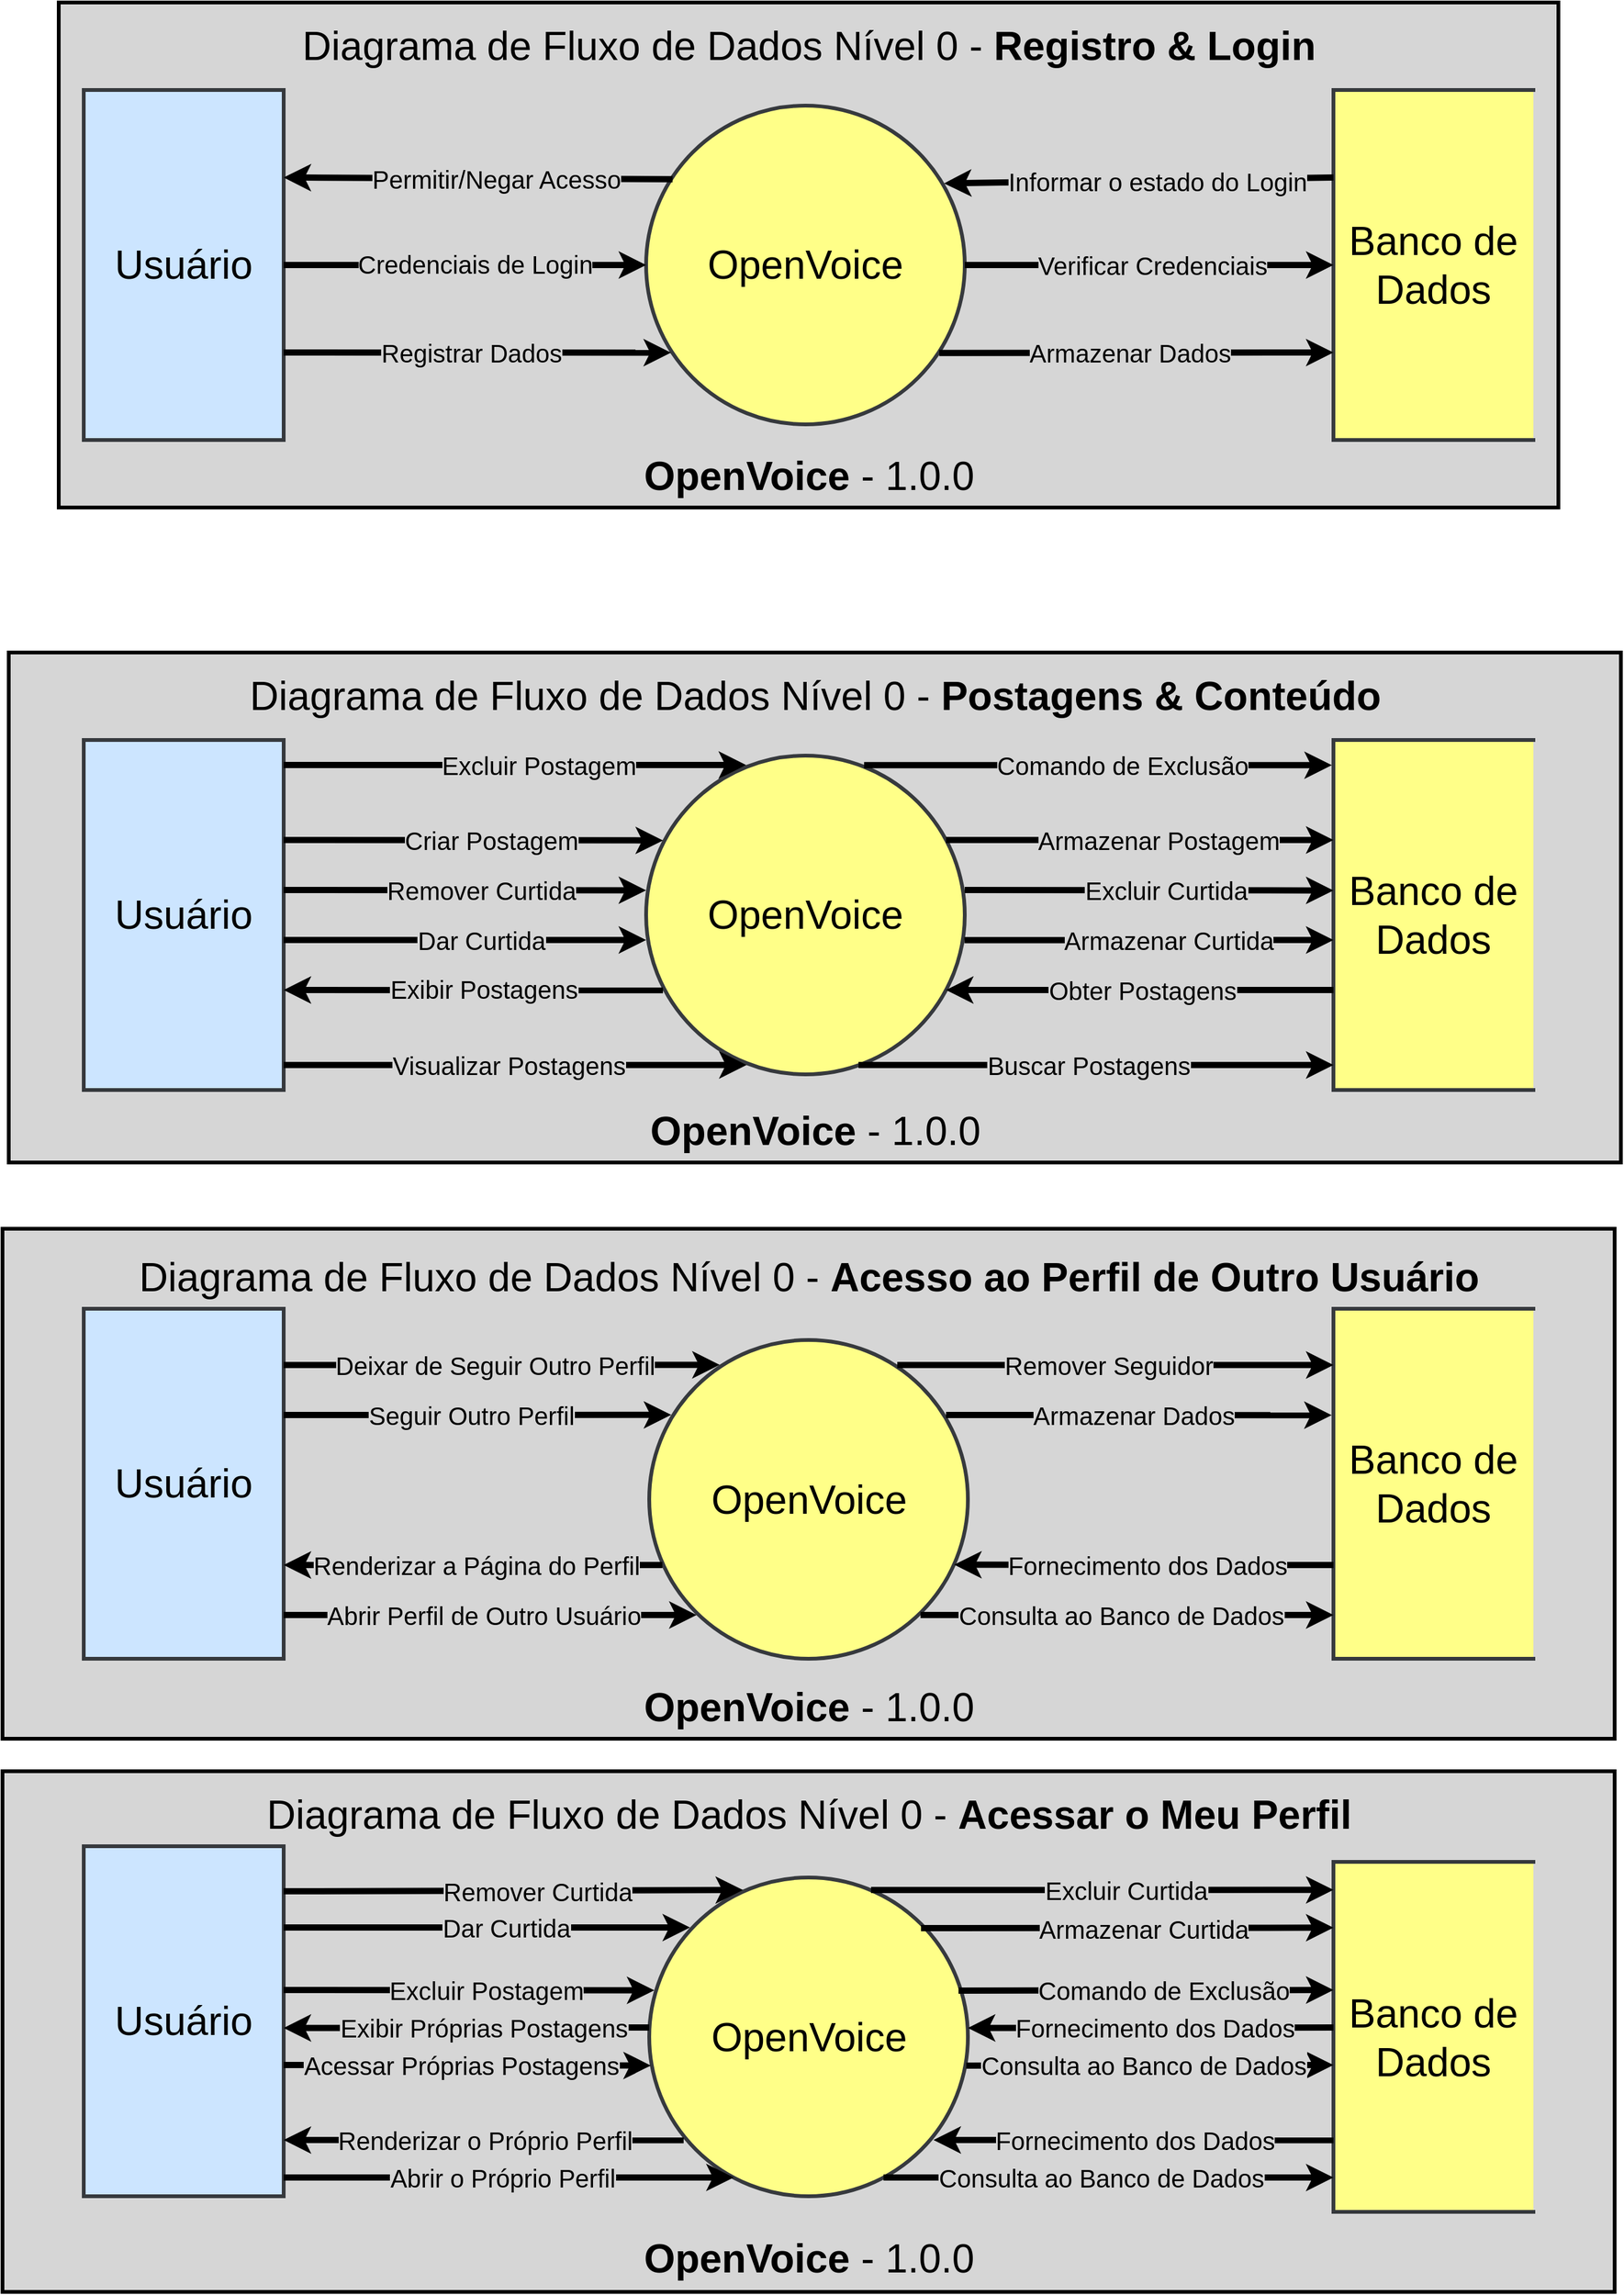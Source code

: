 <mxfile version="24.8.6">
  <diagram name="Page-1" id="RUOL-5rVlNPiTvtHbr-Q">
    <mxGraphModel dx="2633" dy="1217" grid="1" gridSize="10" guides="1" tooltips="1" connect="1" arrows="1" fold="1" page="1" pageScale="1" pageWidth="850" pageHeight="1100" math="0" shadow="0">
      <root>
        <mxCell id="0" />
        <mxCell id="1" parent="0" />
        <mxCell id="506OfyDcRm0gbcX-E0wF-4" value="" style="group" parent="1" vertex="1" connectable="0">
          <mxGeometry x="-560" y="150" width="1200" height="404" as="geometry" />
        </mxCell>
        <mxCell id="dgugD9RGf2uUf7r9yJ4--31" value="" style="rounded=0;whiteSpace=wrap;html=1;font-weight:bold;strokeWidth=3;perimeterSpacing=0;fillColor=#D6D6D6;fillStyle=solid;" parent="506OfyDcRm0gbcX-E0wF-4" vertex="1">
          <mxGeometry width="1200" height="404" as="geometry" />
        </mxCell>
        <mxCell id="dgugD9RGf2uUf7r9yJ4--1" value="&lt;font style=&quot;font-size: 32px;&quot;&gt;OpenVoice&lt;br&gt;&lt;/font&gt;" style="ellipse;whiteSpace=wrap;html=1;aspect=fixed;strokeWidth=3;fillColor=#ffff88;strokeColor=#36393d;" parent="506OfyDcRm0gbcX-E0wF-4" vertex="1">
          <mxGeometry x="470" y="82.5" width="255" height="255" as="geometry" />
        </mxCell>
        <mxCell id="dgugD9RGf2uUf7r9yJ4--2" value="&lt;font style=&quot;font-size: 32px;&quot;&gt;Usuário&lt;/font&gt;" style="html=1;dashed=0;whiteSpace=wrap;strokeWidth=3;fillColor=#cce5ff;strokeColor=#36393d;" parent="506OfyDcRm0gbcX-E0wF-4" vertex="1">
          <mxGeometry x="20" y="70" width="160" height="280" as="geometry" />
        </mxCell>
        <mxCell id="dgugD9RGf2uUf7r9yJ4--3" value="&lt;font style=&quot;font-size: 32px;&quot;&gt;Banco de Dados&lt;br&gt;&lt;/font&gt;" style="html=1;dashed=0;whiteSpace=wrap;shape=partialRectangle;right=0;strokeWidth=3;fillColor=#ffff88;strokeColor=#36393d;" parent="506OfyDcRm0gbcX-E0wF-4" vertex="1">
          <mxGeometry x="1020" y="70" width="160" height="280" as="geometry" />
        </mxCell>
        <mxCell id="dgugD9RGf2uUf7r9yJ4--4" value="&amp;nbsp;" style="endArrow=classic;html=1;rounded=0;strokeWidth=5;exitX=1;exitY=0.75;exitDx=0;exitDy=0;entryX=0.078;entryY=0.775;entryDx=0;entryDy=0;startArrow=none;startFill=0;endFill=1;entryPerimeter=0;" parent="506OfyDcRm0gbcX-E0wF-4" source="dgugD9RGf2uUf7r9yJ4--2" target="dgugD9RGf2uUf7r9yJ4--1" edge="1">
          <mxGeometry width="50" height="50" relative="1" as="geometry">
            <mxPoint x="470" y="340" as="sourcePoint" />
            <mxPoint x="520" y="290" as="targetPoint" />
          </mxGeometry>
        </mxCell>
        <mxCell id="dgugD9RGf2uUf7r9yJ4--5" value="&lt;font style=&quot;font-size: 20px;&quot;&gt;Registrar Dados&lt;/font&gt;" style="edgeLabel;html=1;align=center;verticalAlign=middle;resizable=0;points=[];labelBackgroundColor=#d6d6d6;" parent="dgugD9RGf2uUf7r9yJ4--4" vertex="1" connectable="0">
          <mxGeometry x="-0.032" relative="1" as="geometry">
            <mxPoint as="offset" />
          </mxGeometry>
        </mxCell>
        <mxCell id="dgugD9RGf2uUf7r9yJ4--10" value="" style="endArrow=classic;html=1;rounded=0;strokeWidth=5;endFill=1;exitX=1;exitY=0.5;exitDx=0;exitDy=0;entryX=0;entryY=0.5;entryDx=0;entryDy=0;" parent="506OfyDcRm0gbcX-E0wF-4" source="dgugD9RGf2uUf7r9yJ4--2" target="dgugD9RGf2uUf7r9yJ4--1" edge="1">
          <mxGeometry width="50" height="50" relative="1" as="geometry">
            <mxPoint x="268.0" y="207.71" as="sourcePoint" />
            <mxPoint x="360" y="230" as="targetPoint" />
          </mxGeometry>
        </mxCell>
        <mxCell id="dgugD9RGf2uUf7r9yJ4--15" value="&lt;font style=&quot;font-size: 20px;&quot;&gt;Credenciais de Login&lt;br&gt;&lt;/font&gt;" style="edgeLabel;html=1;align=center;verticalAlign=middle;resizable=0;points=[];labelBackgroundColor=#d6d6d6;" parent="dgugD9RGf2uUf7r9yJ4--10" vertex="1" connectable="0">
          <mxGeometry x="0.052" y="1" relative="1" as="geometry">
            <mxPoint as="offset" />
          </mxGeometry>
        </mxCell>
        <mxCell id="dgugD9RGf2uUf7r9yJ4--14" value="" style="endArrow=classic;html=1;rounded=0;strokeWidth=5;endFill=1;exitX=1;exitY=0.5;exitDx=0;exitDy=0;entryX=0;entryY=0.5;entryDx=0;entryDy=0;startArrow=none;startFill=0;" parent="506OfyDcRm0gbcX-E0wF-4" source="dgugD9RGf2uUf7r9yJ4--1" target="dgugD9RGf2uUf7r9yJ4--3" edge="1">
          <mxGeometry width="50" height="50" relative="1" as="geometry">
            <mxPoint x="740.0" y="216.32" as="sourcePoint" />
            <mxPoint x="1313.96" y="203.68" as="targetPoint" />
          </mxGeometry>
        </mxCell>
        <mxCell id="dgugD9RGf2uUf7r9yJ4--17" value="&lt;font style=&quot;font-size: 20px;&quot;&gt;Verificar Credenciais&lt;br&gt;&lt;/font&gt;" style="edgeLabel;html=1;align=center;verticalAlign=middle;resizable=0;points=[];labelBackgroundColor=#d6d6d6;" parent="dgugD9RGf2uUf7r9yJ4--14" vertex="1" connectable="0">
          <mxGeometry x="-0.158" relative="1" as="geometry">
            <mxPoint x="26" as="offset" />
          </mxGeometry>
        </mxCell>
        <mxCell id="dgugD9RGf2uUf7r9yJ4--18" value="" style="endArrow=none;html=1;rounded=0;strokeWidth=5;endFill=0;entryX=0;entryY=0.25;entryDx=0;entryDy=0;startArrow=classic;startFill=1;exitX=0.935;exitY=0.244;exitDx=0;exitDy=0;exitPerimeter=0;" parent="506OfyDcRm0gbcX-E0wF-4" source="dgugD9RGf2uUf7r9yJ4--1" target="dgugD9RGf2uUf7r9yJ4--3" edge="1">
          <mxGeometry width="50" height="50" relative="1" as="geometry">
            <mxPoint x="700" y="-17.66" as="sourcePoint" />
            <mxPoint x="1257.5" y="-40.0" as="targetPoint" />
          </mxGeometry>
        </mxCell>
        <mxCell id="dgugD9RGf2uUf7r9yJ4--19" value="&lt;font style=&quot;font-size: 20px;&quot;&gt;Informar o estado do Login&lt;br&gt;&lt;/font&gt;" style="edgeLabel;html=1;align=center;verticalAlign=middle;resizable=0;points=[];labelBackgroundColor=#d6d6d6;" parent="dgugD9RGf2uUf7r9yJ4--18" vertex="1" connectable="0">
          <mxGeometry x="-0.158" relative="1" as="geometry">
            <mxPoint x="39" as="offset" />
          </mxGeometry>
        </mxCell>
        <mxCell id="dgugD9RGf2uUf7r9yJ4--22" value="" style="endArrow=classic;html=1;rounded=0;strokeWidth=5;endFill=1;entryX=1;entryY=0.25;entryDx=0;entryDy=0;startArrow=none;startFill=0;exitX=0.083;exitY=0.231;exitDx=0;exitDy=0;exitPerimeter=0;" parent="506OfyDcRm0gbcX-E0wF-4" source="dgugD9RGf2uUf7r9yJ4--1" target="dgugD9RGf2uUf7r9yJ4--2" edge="1">
          <mxGeometry width="50" height="50" relative="1" as="geometry">
            <mxPoint x="360.0" y="33.1" as="sourcePoint" />
            <mxPoint x="911.2" as="targetPoint" />
          </mxGeometry>
        </mxCell>
        <mxCell id="dgugD9RGf2uUf7r9yJ4--23" value="&lt;font style=&quot;font-size: 20px;&quot;&gt;Permitir/Negar Acesso&lt;br&gt;&lt;/font&gt;" style="edgeLabel;html=1;align=center;verticalAlign=middle;resizable=0;points=[];labelBackgroundColor=#d6d6d6;" parent="dgugD9RGf2uUf7r9yJ4--22" vertex="1" connectable="0">
          <mxGeometry x="-0.158" relative="1" as="geometry">
            <mxPoint x="-10" as="offset" />
          </mxGeometry>
        </mxCell>
        <mxCell id="dgugD9RGf2uUf7r9yJ4--28" value="&amp;nbsp;" style="endArrow=classic;html=1;rounded=0;strokeWidth=5;exitX=0.92;exitY=0.776;exitDx=0;exitDy=0;entryX=0.078;entryY=0.775;entryDx=0;entryDy=0;startArrow=none;startFill=0;endFill=1;entryPerimeter=0;exitPerimeter=0;" parent="506OfyDcRm0gbcX-E0wF-4" source="dgugD9RGf2uUf7r9yJ4--1" edge="1">
          <mxGeometry width="50" height="50" relative="1" as="geometry">
            <mxPoint x="710" y="280" as="sourcePoint" />
            <mxPoint x="1020" y="280" as="targetPoint" />
          </mxGeometry>
        </mxCell>
        <mxCell id="dgugD9RGf2uUf7r9yJ4--29" value="&lt;font style=&quot;font-size: 20px;&quot;&gt;Armazenar Dados&lt;br&gt;&lt;/font&gt;" style="edgeLabel;html=1;align=center;verticalAlign=middle;resizable=0;points=[];labelBackgroundColor=#d6d6d6;" parent="dgugD9RGf2uUf7r9yJ4--28" vertex="1" connectable="0">
          <mxGeometry x="-0.032" relative="1" as="geometry">
            <mxPoint as="offset" />
          </mxGeometry>
        </mxCell>
        <mxCell id="506OfyDcRm0gbcX-E0wF-2" value="&lt;font style=&quot;font-size: 32px;&quot;&gt;Diagrama de Fluxo de Dados Nível 0 - &lt;b&gt;Registro &amp;amp; Login&lt;/b&gt;&lt;br&gt;&lt;/font&gt;" style="text;html=1;align=center;verticalAlign=middle;resizable=0;points=[];autosize=1;strokeColor=none;fillColor=none;" parent="506OfyDcRm0gbcX-E0wF-4" vertex="1">
          <mxGeometry x="185" y="10" width="830" height="50" as="geometry" />
        </mxCell>
        <mxCell id="506OfyDcRm0gbcX-E0wF-3" value="&lt;b&gt;&lt;font style=&quot;font-size: 32px;&quot;&gt;OpenVoice &lt;/font&gt;&lt;/b&gt;&lt;font style=&quot;font-size: 32px;&quot;&gt;- 1.0.0&lt;/font&gt;" style="text;html=1;align=center;verticalAlign=middle;resizable=0;points=[];autosize=1;strokeColor=none;fillColor=none;" parent="506OfyDcRm0gbcX-E0wF-4" vertex="1">
          <mxGeometry x="455" y="354" width="290" height="50" as="geometry" />
        </mxCell>
        <mxCell id="506OfyDcRm0gbcX-E0wF-6" value="d" style="group" parent="1" vertex="1" connectable="0">
          <mxGeometry x="-560" y="670" width="1250" height="408" as="geometry" />
        </mxCell>
        <mxCell id="506OfyDcRm0gbcX-E0wF-49" value="" style="rounded=0;whiteSpace=wrap;html=1;font-weight:bold;strokeWidth=3;perimeterSpacing=0;fillColor=#D6D6D6;fillStyle=solid;" parent="506OfyDcRm0gbcX-E0wF-6" vertex="1">
          <mxGeometry x="-40" width="1290" height="408" as="geometry" />
        </mxCell>
        <mxCell id="506OfyDcRm0gbcX-E0wF-8" value="&lt;font style=&quot;font-size: 32px;&quot;&gt;OpenVoice&lt;br&gt;&lt;/font&gt;" style="ellipse;whiteSpace=wrap;html=1;aspect=fixed;strokeWidth=3;fillColor=#ffff88;strokeColor=#36393d;" parent="506OfyDcRm0gbcX-E0wF-6" vertex="1">
          <mxGeometry x="470" y="82.5" width="255" height="255" as="geometry" />
        </mxCell>
        <mxCell id="506OfyDcRm0gbcX-E0wF-9" value="&lt;font style=&quot;font-size: 32px;&quot;&gt;Usuário&lt;/font&gt;" style="html=1;dashed=0;whiteSpace=wrap;strokeWidth=3;fillColor=#cce5ff;strokeColor=#36393d;" parent="506OfyDcRm0gbcX-E0wF-6" vertex="1">
          <mxGeometry x="20" y="70" width="160" height="280" as="geometry" />
        </mxCell>
        <mxCell id="506OfyDcRm0gbcX-E0wF-10" value="&lt;font style=&quot;font-size: 32px;&quot;&gt;Banco de Dados&lt;br&gt;&lt;/font&gt;" style="html=1;dashed=0;whiteSpace=wrap;shape=partialRectangle;right=0;strokeWidth=3;fillColor=#ffff88;strokeColor=#36393d;" parent="506OfyDcRm0gbcX-E0wF-6" vertex="1">
          <mxGeometry x="1020" y="70" width="160" height="280" as="geometry" />
        </mxCell>
        <mxCell id="506OfyDcRm0gbcX-E0wF-11" value="&amp;nbsp;" style="endArrow=classic;html=1;rounded=0;strokeWidth=5;startArrow=none;startFill=0;endFill=1;" parent="506OfyDcRm0gbcX-E0wF-6" edge="1">
          <mxGeometry width="50" height="50" relative="1" as="geometry">
            <mxPoint x="180" y="330" as="sourcePoint" />
            <mxPoint x="550.385" y="330" as="targetPoint" />
          </mxGeometry>
        </mxCell>
        <mxCell id="506OfyDcRm0gbcX-E0wF-12" value="&lt;font style=&quot;font-size: 20px;&quot;&gt;Visualizar Postagens&lt;br&gt;&lt;/font&gt;" style="edgeLabel;html=1;align=center;verticalAlign=middle;resizable=0;points=[];labelBackgroundColor=#d6d6d6;" parent="506OfyDcRm0gbcX-E0wF-11" vertex="1" connectable="0">
          <mxGeometry x="-0.032" relative="1" as="geometry">
            <mxPoint as="offset" />
          </mxGeometry>
        </mxCell>
        <mxCell id="506OfyDcRm0gbcX-E0wF-13" value="" style="endArrow=none;html=1;rounded=0;strokeWidth=5;endFill=0;startArrow=classic;startFill=1;entryX=0.053;entryY=0.736;entryDx=0;entryDy=0;entryPerimeter=0;" parent="506OfyDcRm0gbcX-E0wF-6" target="506OfyDcRm0gbcX-E0wF-8" edge="1">
          <mxGeometry width="50" height="50" relative="1" as="geometry">
            <mxPoint x="180" y="270" as="sourcePoint" />
            <mxPoint x="480" y="270" as="targetPoint" />
          </mxGeometry>
        </mxCell>
        <mxCell id="506OfyDcRm0gbcX-E0wF-14" value="&lt;font style=&quot;font-size: 20px;&quot;&gt;Exibir Postagens&lt;br&gt;&lt;/font&gt;" style="edgeLabel;html=1;align=center;verticalAlign=middle;resizable=0;points=[];labelBackgroundColor=#d6d6d6;" parent="506OfyDcRm0gbcX-E0wF-13" vertex="1" connectable="0">
          <mxGeometry x="0.052" y="1" relative="1" as="geometry">
            <mxPoint as="offset" />
          </mxGeometry>
        </mxCell>
        <mxCell id="506OfyDcRm0gbcX-E0wF-15" value="&amp;nbsp;" style="endArrow=none;html=1;rounded=0;strokeWidth=5;endFill=0;startArrow=classic;startFill=1;" parent="506OfyDcRm0gbcX-E0wF-6" edge="1">
          <mxGeometry width="50" height="50" relative="1" as="geometry">
            <mxPoint x="710" y="270" as="sourcePoint" />
            <mxPoint x="1020" y="270" as="targetPoint" />
          </mxGeometry>
        </mxCell>
        <mxCell id="506OfyDcRm0gbcX-E0wF-16" value="&lt;font style=&quot;font-size: 20px;&quot;&gt;Obter Postagens&lt;br&gt;&lt;/font&gt;" style="edgeLabel;html=1;align=center;verticalAlign=middle;resizable=0;points=[];labelBackgroundColor=#d6d6d6;" parent="506OfyDcRm0gbcX-E0wF-15" vertex="1" connectable="0">
          <mxGeometry x="-0.158" relative="1" as="geometry">
            <mxPoint x="26" as="offset" />
          </mxGeometry>
        </mxCell>
        <mxCell id="506OfyDcRm0gbcX-E0wF-17" value="" style="endArrow=classic;html=1;rounded=0;strokeWidth=5;endFill=1;startArrow=none;startFill=0;exitX=0.999;exitY=0.579;exitDx=0;exitDy=0;exitPerimeter=0;" parent="506OfyDcRm0gbcX-E0wF-6" source="506OfyDcRm0gbcX-E0wF-8" edge="1">
          <mxGeometry width="50" height="50" relative="1" as="geometry">
            <mxPoint x="730" y="230" as="sourcePoint" />
            <mxPoint x="1020" y="230" as="targetPoint" />
          </mxGeometry>
        </mxCell>
        <mxCell id="506OfyDcRm0gbcX-E0wF-18" value="&lt;font style=&quot;font-size: 20px;&quot;&gt;Armazenar Curtida&lt;br&gt;&lt;/font&gt;" style="edgeLabel;html=1;align=center;verticalAlign=middle;resizable=0;points=[];labelBackgroundColor=#d6d6d6;" parent="506OfyDcRm0gbcX-E0wF-17" vertex="1" connectable="0">
          <mxGeometry x="-0.158" relative="1" as="geometry">
            <mxPoint x="39" as="offset" />
          </mxGeometry>
        </mxCell>
        <mxCell id="506OfyDcRm0gbcX-E0wF-19" value="" style="endArrow=none;html=1;rounded=0;strokeWidth=5;endFill=0;startArrow=classic;startFill=1;" parent="506OfyDcRm0gbcX-E0wF-6" edge="1">
          <mxGeometry width="50" height="50" relative="1" as="geometry">
            <mxPoint x="470" y="230" as="sourcePoint" />
            <mxPoint x="180" y="230" as="targetPoint" />
          </mxGeometry>
        </mxCell>
        <mxCell id="506OfyDcRm0gbcX-E0wF-20" value="&lt;font style=&quot;font-size: 20px;&quot;&gt;Dar Curtida&lt;br&gt;&lt;/font&gt;" style="edgeLabel;html=1;align=center;verticalAlign=middle;resizable=0;points=[];labelBackgroundColor=#d6d6d6;" parent="506OfyDcRm0gbcX-E0wF-19" vertex="1" connectable="0">
          <mxGeometry x="-0.158" relative="1" as="geometry">
            <mxPoint x="-10" as="offset" />
          </mxGeometry>
        </mxCell>
        <mxCell id="506OfyDcRm0gbcX-E0wF-21" value="&amp;nbsp;" style="endArrow=classic;html=1;rounded=0;strokeWidth=5;startArrow=none;startFill=0;endFill=1;" parent="506OfyDcRm0gbcX-E0wF-6" edge="1">
          <mxGeometry width="50" height="50" relative="1" as="geometry">
            <mxPoint x="640" y="330" as="sourcePoint" />
            <mxPoint x="1020" y="330" as="targetPoint" />
          </mxGeometry>
        </mxCell>
        <mxCell id="506OfyDcRm0gbcX-E0wF-22" value="&lt;font style=&quot;font-size: 20px;&quot;&gt;Buscar Postagens&lt;br&gt;&lt;/font&gt;" style="edgeLabel;html=1;align=center;verticalAlign=middle;resizable=0;points=[];labelBackgroundColor=#d6d6d6;" parent="506OfyDcRm0gbcX-E0wF-21" vertex="1" connectable="0">
          <mxGeometry x="-0.032" relative="1" as="geometry">
            <mxPoint as="offset" />
          </mxGeometry>
        </mxCell>
        <mxCell id="506OfyDcRm0gbcX-E0wF-23" value="&lt;font style=&quot;font-size: 32px;&quot;&gt;Diagrama de Fluxo de Dados Nível 0 - &lt;b&gt;Postagens &amp;amp; Conteúdo&lt;br&gt;&lt;/b&gt;&lt;/font&gt;" style="text;html=1;align=center;verticalAlign=middle;resizable=0;points=[];autosize=1;strokeColor=none;fillColor=none;" parent="506OfyDcRm0gbcX-E0wF-6" vertex="1">
          <mxGeometry x="145" y="10" width="920" height="50" as="geometry" />
        </mxCell>
        <mxCell id="506OfyDcRm0gbcX-E0wF-24" value="&lt;b&gt;&lt;font style=&quot;font-size: 32px;&quot;&gt;OpenVoice &lt;/font&gt;&lt;/b&gt;&lt;font style=&quot;font-size: 32px;&quot;&gt;- 1.0.0&lt;/font&gt;&lt;b&gt;&lt;font style=&quot;font-size: 32px;&quot;&gt;&lt;br&gt;&lt;/font&gt;&lt;/b&gt;" style="text;html=1;align=center;verticalAlign=middle;resizable=0;points=[];autosize=1;strokeColor=none;fillColor=none;" parent="506OfyDcRm0gbcX-E0wF-6" vertex="1">
          <mxGeometry x="460" y="358" width="290" height="50" as="geometry" />
        </mxCell>
        <mxCell id="506OfyDcRm0gbcX-E0wF-26" value="" style="endArrow=none;html=1;rounded=0;strokeWidth=5;endFill=0;startArrow=classic;startFill=1;" parent="506OfyDcRm0gbcX-E0wF-6" edge="1">
          <mxGeometry width="50" height="50" relative="1" as="geometry">
            <mxPoint x="470" y="190.24" as="sourcePoint" />
            <mxPoint x="180" y="190.0" as="targetPoint" />
          </mxGeometry>
        </mxCell>
        <mxCell id="506OfyDcRm0gbcX-E0wF-27" value="&lt;font style=&quot;font-size: 20px;&quot;&gt;Remover Curtida&lt;br&gt;&lt;/font&gt;" style="edgeLabel;html=1;align=center;verticalAlign=middle;resizable=0;points=[];labelBackgroundColor=#d6d6d6;" parent="506OfyDcRm0gbcX-E0wF-26" vertex="1" connectable="0">
          <mxGeometry x="-0.158" relative="1" as="geometry">
            <mxPoint x="-10" as="offset" />
          </mxGeometry>
        </mxCell>
        <mxCell id="506OfyDcRm0gbcX-E0wF-28" value="" style="endArrow=none;html=1;rounded=0;strokeWidth=5;endFill=0;startArrow=classic;startFill=1;" parent="506OfyDcRm0gbcX-E0wF-6" edge="1">
          <mxGeometry width="50" height="50" relative="1" as="geometry">
            <mxPoint x="1020" y="190.34" as="sourcePoint" />
            <mxPoint x="725" y="190.0" as="targetPoint" />
          </mxGeometry>
        </mxCell>
        <mxCell id="506OfyDcRm0gbcX-E0wF-29" value="&lt;font style=&quot;font-size: 20px;&quot;&gt;Excluir&lt;/font&gt;&lt;font style=&quot;font-size: 20px;&quot;&gt; Curtida&lt;br&gt;&lt;/font&gt;" style="edgeLabel;html=1;align=center;verticalAlign=middle;resizable=0;points=[];labelBackgroundColor=#d6d6d6;" parent="506OfyDcRm0gbcX-E0wF-28" vertex="1" connectable="0">
          <mxGeometry x="-0.158" relative="1" as="geometry">
            <mxPoint x="-10" as="offset" />
          </mxGeometry>
        </mxCell>
        <mxCell id="506OfyDcRm0gbcX-E0wF-30" value="" style="endArrow=none;html=1;rounded=0;strokeWidth=5;endFill=0;startArrow=classic;startFill=1;exitX=0.053;exitY=0.266;exitDx=0;exitDy=0;exitPerimeter=0;" parent="506OfyDcRm0gbcX-E0wF-6" source="506OfyDcRm0gbcX-E0wF-8" edge="1">
          <mxGeometry width="50" height="50" relative="1" as="geometry">
            <mxPoint x="480" y="150" as="sourcePoint" />
            <mxPoint x="180" y="150" as="targetPoint" />
          </mxGeometry>
        </mxCell>
        <mxCell id="506OfyDcRm0gbcX-E0wF-31" value="&lt;font style=&quot;font-size: 20px;&quot;&gt;Criar Postagem&lt;br&gt;&lt;/font&gt;" style="edgeLabel;html=1;align=center;verticalAlign=middle;resizable=0;points=[];labelBackgroundColor=#d6d6d6;" parent="506OfyDcRm0gbcX-E0wF-30" vertex="1" connectable="0">
          <mxGeometry x="-0.158" relative="1" as="geometry">
            <mxPoint x="-10" as="offset" />
          </mxGeometry>
        </mxCell>
        <mxCell id="506OfyDcRm0gbcX-E0wF-33" value="" style="endArrow=none;html=1;rounded=0;strokeWidth=5;endFill=0;startArrow=classic;startFill=1;" parent="506OfyDcRm0gbcX-E0wF-6" edge="1">
          <mxGeometry width="50" height="50" relative="1" as="geometry">
            <mxPoint x="1020" y="150" as="sourcePoint" />
            <mxPoint x="710" y="150" as="targetPoint" />
          </mxGeometry>
        </mxCell>
        <mxCell id="506OfyDcRm0gbcX-E0wF-34" value="&lt;font style=&quot;font-size: 20px;&quot;&gt;Armazenar Postagem&lt;br&gt;&lt;/font&gt;" style="edgeLabel;html=1;align=center;verticalAlign=middle;resizable=0;points=[];labelBackgroundColor=#d6d6d6;" parent="506OfyDcRm0gbcX-E0wF-33" vertex="1" connectable="0">
          <mxGeometry x="-0.158" relative="1" as="geometry">
            <mxPoint x="-10" as="offset" />
          </mxGeometry>
        </mxCell>
        <mxCell id="506OfyDcRm0gbcX-E0wF-35" value="" style="endArrow=none;html=1;rounded=0;strokeWidth=5;endFill=0;startArrow=classic;startFill=1;" parent="506OfyDcRm0gbcX-E0wF-6" edge="1">
          <mxGeometry width="50" height="50" relative="1" as="geometry">
            <mxPoint x="550" y="90" as="sourcePoint" />
            <mxPoint x="180" y="90" as="targetPoint" />
          </mxGeometry>
        </mxCell>
        <mxCell id="506OfyDcRm0gbcX-E0wF-36" value="&lt;font style=&quot;font-size: 20px;&quot;&gt;Excluir Postagem&lt;br&gt;&lt;/font&gt;" style="edgeLabel;html=1;align=center;verticalAlign=middle;resizable=0;points=[];labelBackgroundColor=#d6d6d6;" parent="506OfyDcRm0gbcX-E0wF-35" vertex="1" connectable="0">
          <mxGeometry x="-0.158" relative="1" as="geometry">
            <mxPoint x="-10" as="offset" />
          </mxGeometry>
        </mxCell>
        <mxCell id="506OfyDcRm0gbcX-E0wF-37" value="" style="endArrow=none;html=1;rounded=0;strokeWidth=5;endFill=0;startArrow=classic;startFill=1;exitX=-0.008;exitY=0.072;exitDx=0;exitDy=0;exitPerimeter=0;entryX=0.684;entryY=0.03;entryDx=0;entryDy=0;entryPerimeter=0;" parent="506OfyDcRm0gbcX-E0wF-6" source="506OfyDcRm0gbcX-E0wF-10" target="506OfyDcRm0gbcX-E0wF-8" edge="1">
          <mxGeometry width="50" height="50" relative="1" as="geometry">
            <mxPoint x="994.93" y="90" as="sourcePoint" />
            <mxPoint x="650" y="90" as="targetPoint" />
          </mxGeometry>
        </mxCell>
        <mxCell id="506OfyDcRm0gbcX-E0wF-38" value="&lt;font style=&quot;font-size: 20px;&quot;&gt;Comando de Exclusão&lt;br&gt;&lt;/font&gt;" style="edgeLabel;html=1;align=center;verticalAlign=middle;resizable=0;points=[];labelBackgroundColor=#d6d6d6;" parent="506OfyDcRm0gbcX-E0wF-37" vertex="1" connectable="0">
          <mxGeometry x="-0.158" relative="1" as="geometry">
            <mxPoint x="-10" as="offset" />
          </mxGeometry>
        </mxCell>
        <mxCell id="506OfyDcRm0gbcX-E0wF-43" value="&amp;nbsp;" style="text;whiteSpace=wrap;html=1;" parent="1" vertex="1">
          <mxGeometry x="20" y="770" width="40" height="40" as="geometry" />
        </mxCell>
        <mxCell id="TtyLyU8F_MTrgTWCTDSw-32" value="" style="group" parent="1" vertex="1" connectable="0">
          <mxGeometry x="-540" y="1195" width="1225" height="344" as="geometry" />
        </mxCell>
        <mxCell id="TtyLyU8F_MTrgTWCTDSw-25" value="" style="rounded=0;whiteSpace=wrap;html=1;font-weight:bold;strokeWidth=3;perimeterSpacing=0;fillColor=#D6D6D6;fillStyle=solid;" parent="TtyLyU8F_MTrgTWCTDSw-32" vertex="1">
          <mxGeometry x="-65" y="-64" width="1290" height="408" as="geometry" />
        </mxCell>
        <mxCell id="TtyLyU8F_MTrgTWCTDSw-1" value="&lt;font style=&quot;font-size: 32px;&quot;&gt;OpenVoice&lt;br&gt;&lt;/font&gt;" style="ellipse;whiteSpace=wrap;html=1;aspect=fixed;strokeWidth=3;fillColor=#ffff88;strokeColor=#36393d;" parent="TtyLyU8F_MTrgTWCTDSw-32" vertex="1">
          <mxGeometry x="452.5" y="25" width="255" height="255" as="geometry" />
        </mxCell>
        <mxCell id="TtyLyU8F_MTrgTWCTDSw-2" value="&lt;font style=&quot;font-size: 32px;&quot;&gt;Usuário&lt;/font&gt;" style="html=1;dashed=0;whiteSpace=wrap;strokeWidth=3;fillColor=#cce5ff;strokeColor=#36393d;" parent="TtyLyU8F_MTrgTWCTDSw-32" vertex="1">
          <mxGeometry width="160" height="280" as="geometry" />
        </mxCell>
        <mxCell id="TtyLyU8F_MTrgTWCTDSw-3" value="&lt;font style=&quot;font-size: 32px;&quot;&gt;Banco de Dados&lt;br&gt;&lt;/font&gt;" style="html=1;dashed=0;whiteSpace=wrap;shape=partialRectangle;right=0;strokeWidth=3;fillColor=#ffff88;strokeColor=#36393d;" parent="TtyLyU8F_MTrgTWCTDSw-32" vertex="1">
          <mxGeometry x="1000" width="160" height="280" as="geometry" />
        </mxCell>
        <mxCell id="TtyLyU8F_MTrgTWCTDSw-5" value="&amp;nbsp;" style="endArrow=classic;html=1;rounded=0;strokeWidth=5;startArrow=none;startFill=0;endFill=1;" parent="TtyLyU8F_MTrgTWCTDSw-32" edge="1">
          <mxGeometry width="50" height="50" relative="1" as="geometry">
            <mxPoint x="160" y="245" as="sourcePoint" />
            <mxPoint x="490.385" y="245" as="targetPoint" />
          </mxGeometry>
        </mxCell>
        <mxCell id="TtyLyU8F_MTrgTWCTDSw-6" value="&lt;font style=&quot;font-size: 20px;&quot;&gt;Abrir Perfil de Outro Usuário &lt;br&gt;&lt;/font&gt;" style="edgeLabel;html=1;align=center;verticalAlign=middle;resizable=0;points=[];labelBackgroundColor=#d6d6d6;" parent="TtyLyU8F_MTrgTWCTDSw-5" vertex="1" connectable="0">
          <mxGeometry x="-0.032" relative="1" as="geometry">
            <mxPoint as="offset" />
          </mxGeometry>
        </mxCell>
        <mxCell id="TtyLyU8F_MTrgTWCTDSw-7" value="&amp;nbsp;" style="endArrow=classic;html=1;rounded=0;strokeWidth=5;startArrow=none;startFill=0;endFill=1;" parent="TtyLyU8F_MTrgTWCTDSw-32" edge="1">
          <mxGeometry width="50" height="50" relative="1" as="geometry">
            <mxPoint x="669.62" y="245" as="sourcePoint" />
            <mxPoint x="1000.005" y="245" as="targetPoint" />
          </mxGeometry>
        </mxCell>
        <mxCell id="TtyLyU8F_MTrgTWCTDSw-8" value="&lt;font style=&quot;font-size: 20px;&quot;&gt;Consulta ao Banco de Dados&lt;br&gt;&lt;/font&gt;" style="edgeLabel;html=1;align=center;verticalAlign=middle;resizable=0;points=[];labelBackgroundColor=#d6d6d6;" parent="TtyLyU8F_MTrgTWCTDSw-7" vertex="1" connectable="0">
          <mxGeometry x="-0.032" relative="1" as="geometry">
            <mxPoint as="offset" />
          </mxGeometry>
        </mxCell>
        <mxCell id="TtyLyU8F_MTrgTWCTDSw-9" value="&amp;nbsp;" style="endArrow=none;html=1;rounded=0;strokeWidth=5;endFill=0;startArrow=classic;startFill=1;exitX=0.957;exitY=0.705;exitDx=0;exitDy=0;exitPerimeter=0;" parent="TtyLyU8F_MTrgTWCTDSw-32" source="TtyLyU8F_MTrgTWCTDSw-1" edge="1">
          <mxGeometry width="50" height="50" relative="1" as="geometry">
            <mxPoint x="700" y="205" as="sourcePoint" />
            <mxPoint x="1000" y="205" as="targetPoint" />
          </mxGeometry>
        </mxCell>
        <mxCell id="TtyLyU8F_MTrgTWCTDSw-10" value="&lt;font style=&quot;font-size: 20px;&quot;&gt;Fornecimento dos Dados&lt;br&gt;&lt;/font&gt;" style="edgeLabel;html=1;align=center;verticalAlign=middle;resizable=0;points=[];labelBackgroundColor=#d6d6d6;" parent="TtyLyU8F_MTrgTWCTDSw-9" vertex="1" connectable="0">
          <mxGeometry x="-0.158" relative="1" as="geometry">
            <mxPoint x="26" as="offset" />
          </mxGeometry>
        </mxCell>
        <mxCell id="TtyLyU8F_MTrgTWCTDSw-11" value="&amp;nbsp;" style="endArrow=none;html=1;rounded=0;strokeWidth=5;endFill=0;startArrow=classic;startFill=1;exitX=0.957;exitY=0.705;exitDx=0;exitDy=0;exitPerimeter=0;" parent="TtyLyU8F_MTrgTWCTDSw-32" edge="1">
          <mxGeometry width="50" height="50" relative="1" as="geometry">
            <mxPoint x="160" y="205" as="sourcePoint" />
            <mxPoint x="463" y="205" as="targetPoint" />
          </mxGeometry>
        </mxCell>
        <mxCell id="TtyLyU8F_MTrgTWCTDSw-12" value="&lt;font style=&quot;font-size: 20px;&quot;&gt;Renderizar a Página do Perfil&lt;br&gt;&lt;/font&gt;" style="edgeLabel;html=1;align=center;verticalAlign=middle;resizable=0;points=[];labelBackgroundColor=#d6d6d6;" parent="TtyLyU8F_MTrgTWCTDSw-11" vertex="1" connectable="0">
          <mxGeometry x="-0.158" relative="1" as="geometry">
            <mxPoint x="26" as="offset" />
          </mxGeometry>
        </mxCell>
        <mxCell id="TtyLyU8F_MTrgTWCTDSw-14" value="&amp;nbsp;" style="endArrow=classic;html=1;rounded=0;strokeWidth=5;startArrow=none;startFill=0;endFill=1;entryX=0.069;entryY=0.235;entryDx=0;entryDy=0;entryPerimeter=0;" parent="TtyLyU8F_MTrgTWCTDSw-32" target="TtyLyU8F_MTrgTWCTDSw-1" edge="1">
          <mxGeometry width="50" height="50" relative="1" as="geometry">
            <mxPoint x="160" y="85.02" as="sourcePoint" />
            <mxPoint x="460" y="85" as="targetPoint" />
          </mxGeometry>
        </mxCell>
        <mxCell id="TtyLyU8F_MTrgTWCTDSw-15" value="&lt;font style=&quot;font-size: 20px;&quot;&gt;Seguir Outro Perfil&lt;br&gt;&lt;/font&gt;" style="edgeLabel;html=1;align=center;verticalAlign=middle;resizable=0;points=[];labelBackgroundColor=#d6d6d6;" parent="TtyLyU8F_MTrgTWCTDSw-14" vertex="1" connectable="0">
          <mxGeometry x="-0.032" relative="1" as="geometry">
            <mxPoint as="offset" />
          </mxGeometry>
        </mxCell>
        <mxCell id="TtyLyU8F_MTrgTWCTDSw-16" value="&amp;nbsp;" style="endArrow=classic;html=1;rounded=0;strokeWidth=5;startArrow=none;startFill=0;endFill=1;entryX=-0.009;entryY=0.304;entryDx=0;entryDy=0;entryPerimeter=0;" parent="TtyLyU8F_MTrgTWCTDSw-32" target="TtyLyU8F_MTrgTWCTDSw-3" edge="1">
          <mxGeometry width="50" height="50" relative="1" as="geometry">
            <mxPoint x="690" y="85" as="sourcePoint" />
            <mxPoint x="1000" y="85" as="targetPoint" />
          </mxGeometry>
        </mxCell>
        <mxCell id="TtyLyU8F_MTrgTWCTDSw-17" value="&lt;font style=&quot;font-size: 20px;&quot;&gt;Armazenar Dados&lt;br&gt;&lt;/font&gt;" style="edgeLabel;html=1;align=center;verticalAlign=middle;resizable=0;points=[];labelBackgroundColor=#d6d6d6;" parent="TtyLyU8F_MTrgTWCTDSw-16" vertex="1" connectable="0">
          <mxGeometry x="-0.032" relative="1" as="geometry">
            <mxPoint as="offset" />
          </mxGeometry>
        </mxCell>
        <mxCell id="TtyLyU8F_MTrgTWCTDSw-21" value="&amp;nbsp;" style="endArrow=classic;html=1;rounded=0;strokeWidth=5;startArrow=none;startFill=0;endFill=1;entryX=0.221;entryY=0.078;entryDx=0;entryDy=0;entryPerimeter=0;" parent="TtyLyU8F_MTrgTWCTDSw-32" target="TtyLyU8F_MTrgTWCTDSw-1" edge="1">
          <mxGeometry width="50" height="50" relative="1" as="geometry">
            <mxPoint x="160" y="45" as="sourcePoint" />
            <mxPoint x="490.385" y="45" as="targetPoint" />
          </mxGeometry>
        </mxCell>
        <mxCell id="TtyLyU8F_MTrgTWCTDSw-22" value="&lt;font style=&quot;font-size: 20px;&quot;&gt;Deixar de Seguir Outro Perfil&lt;br&gt;&lt;/font&gt;" style="edgeLabel;html=1;align=center;verticalAlign=middle;resizable=0;points=[];labelBackgroundColor=#d6d6d6;" parent="TtyLyU8F_MTrgTWCTDSw-21" vertex="1" connectable="0">
          <mxGeometry x="-0.032" relative="1" as="geometry">
            <mxPoint as="offset" />
          </mxGeometry>
        </mxCell>
        <mxCell id="TtyLyU8F_MTrgTWCTDSw-23" value="&amp;nbsp;" style="endArrow=classic;html=1;rounded=0;strokeWidth=5;startArrow=none;startFill=0;endFill=1;entryX=0.221;entryY=0.078;entryDx=0;entryDy=0;entryPerimeter=0;" parent="TtyLyU8F_MTrgTWCTDSw-32" edge="1">
          <mxGeometry width="50" height="50" relative="1" as="geometry">
            <mxPoint x="651" y="45" as="sourcePoint" />
            <mxPoint x="1000" y="45" as="targetPoint" />
          </mxGeometry>
        </mxCell>
        <mxCell id="TtyLyU8F_MTrgTWCTDSw-24" value="&lt;font style=&quot;font-size: 20px;&quot;&gt;Remover Seguidor&lt;br&gt;&lt;/font&gt;" style="edgeLabel;html=1;align=center;verticalAlign=middle;resizable=0;points=[];labelBackgroundColor=#d6d6d6;" parent="TtyLyU8F_MTrgTWCTDSw-23" vertex="1" connectable="0">
          <mxGeometry x="-0.032" relative="1" as="geometry">
            <mxPoint as="offset" />
          </mxGeometry>
        </mxCell>
        <mxCell id="TtyLyU8F_MTrgTWCTDSw-34" value="&lt;b&gt;&lt;font style=&quot;font-size: 32px;&quot;&gt;OpenVoice &lt;/font&gt;&lt;/b&gt;&lt;font style=&quot;font-size: 32px;&quot;&gt;- 1.0.0&lt;/font&gt;" style="text;html=1;align=center;verticalAlign=middle;resizable=0;points=[];autosize=1;strokeColor=none;fillColor=none;" parent="TtyLyU8F_MTrgTWCTDSw-32" vertex="1">
          <mxGeometry x="435" y="294" width="290" height="50" as="geometry" />
        </mxCell>
        <mxCell id="TtyLyU8F_MTrgTWCTDSw-33" value="&lt;font style=&quot;font-size: 32px;&quot;&gt;Diagrama de Fluxo de Dados Nível 0 - &lt;b&gt;Acesso ao Perfil de Outro Usuário&lt;br&gt;&lt;/b&gt;&lt;/font&gt;" style="text;html=1;align=center;verticalAlign=middle;resizable=0;points=[];autosize=1;strokeColor=none;fillColor=none;" parent="1" vertex="1">
          <mxGeometry x="-505" y="1145" width="1090" height="50" as="geometry" />
        </mxCell>
        <mxCell id="TtyLyU8F_MTrgTWCTDSw-75" value="" style="group" parent="1" vertex="1" connectable="0">
          <mxGeometry x="-540" y="1625" width="1225" height="356.5" as="geometry" />
        </mxCell>
        <mxCell id="TtyLyU8F_MTrgTWCTDSw-77" value="" style="rounded=0;whiteSpace=wrap;html=1;font-weight:bold;strokeWidth=3;perimeterSpacing=0;fillColor=#D6D6D6;fillStyle=solid;" parent="TtyLyU8F_MTrgTWCTDSw-75" vertex="1">
          <mxGeometry x="-65" y="-60" width="1290" height="416.5" as="geometry" />
        </mxCell>
        <mxCell id="TtyLyU8F_MTrgTWCTDSw-35" value="&lt;font style=&quot;font-size: 32px;&quot;&gt;OpenVoice&lt;br&gt;&lt;/font&gt;" style="ellipse;whiteSpace=wrap;html=1;aspect=fixed;strokeWidth=3;fillColor=#ffff88;strokeColor=#36393d;" parent="TtyLyU8F_MTrgTWCTDSw-75" vertex="1">
          <mxGeometry x="452.5" y="25" width="255" height="255" as="geometry" />
        </mxCell>
        <mxCell id="TtyLyU8F_MTrgTWCTDSw-36" value="&lt;font style=&quot;font-size: 32px;&quot;&gt;Usuário&lt;/font&gt;" style="html=1;dashed=0;whiteSpace=wrap;strokeWidth=3;fillColor=#cce5ff;strokeColor=#36393d;" parent="TtyLyU8F_MTrgTWCTDSw-75" vertex="1">
          <mxGeometry width="160" height="280" as="geometry" />
        </mxCell>
        <mxCell id="TtyLyU8F_MTrgTWCTDSw-37" value="&lt;font style=&quot;font-size: 32px;&quot;&gt;Banco de Dados&lt;br&gt;&lt;/font&gt;" style="html=1;dashed=0;whiteSpace=wrap;shape=partialRectangle;right=0;strokeWidth=3;fillColor=#ffff88;strokeColor=#36393d;" parent="TtyLyU8F_MTrgTWCTDSw-75" vertex="1">
          <mxGeometry x="1000" y="12.5" width="160" height="280" as="geometry" />
        </mxCell>
        <mxCell id="TtyLyU8F_MTrgTWCTDSw-38" value="&amp;nbsp;" style="endArrow=classic;html=1;rounded=0;strokeWidth=5;startArrow=none;startFill=0;endFill=1;entryX=0.265;entryY=0.941;entryDx=0;entryDy=0;entryPerimeter=0;" parent="TtyLyU8F_MTrgTWCTDSw-75" target="TtyLyU8F_MTrgTWCTDSw-35" edge="1">
          <mxGeometry width="50" height="50" relative="1" as="geometry">
            <mxPoint x="160" y="265" as="sourcePoint" />
            <mxPoint x="490.385" y="265" as="targetPoint" />
          </mxGeometry>
        </mxCell>
        <mxCell id="TtyLyU8F_MTrgTWCTDSw-39" value="&lt;font style=&quot;font-size: 20px;&quot;&gt;Abrir o Próprio Perfil&lt;br&gt;&lt;/font&gt;" style="edgeLabel;html=1;align=center;verticalAlign=middle;resizable=0;points=[];labelBackgroundColor=#d6d6d6;" parent="TtyLyU8F_MTrgTWCTDSw-38" vertex="1" connectable="0">
          <mxGeometry x="-0.032" relative="1" as="geometry">
            <mxPoint as="offset" />
          </mxGeometry>
        </mxCell>
        <mxCell id="TtyLyU8F_MTrgTWCTDSw-40" value="&amp;nbsp;" style="endArrow=classic;html=1;rounded=0;strokeWidth=5;startArrow=none;startFill=0;endFill=1;entryX=0;entryY=0.902;entryDx=0;entryDy=0;entryPerimeter=0;" parent="TtyLyU8F_MTrgTWCTDSw-75" target="TtyLyU8F_MTrgTWCTDSw-37" edge="1">
          <mxGeometry width="50" height="50" relative="1" as="geometry">
            <mxPoint x="640" y="265" as="sourcePoint" />
            <mxPoint x="970.385" y="265" as="targetPoint" />
          </mxGeometry>
        </mxCell>
        <mxCell id="TtyLyU8F_MTrgTWCTDSw-41" value="&lt;font style=&quot;font-size: 20px;&quot;&gt;Consulta ao Banco de Dados&lt;br&gt;&lt;/font&gt;" style="edgeLabel;html=1;align=center;verticalAlign=middle;resizable=0;points=[];labelBackgroundColor=#d6d6d6;" parent="TtyLyU8F_MTrgTWCTDSw-40" vertex="1" connectable="0">
          <mxGeometry x="-0.032" relative="1" as="geometry">
            <mxPoint as="offset" />
          </mxGeometry>
        </mxCell>
        <mxCell id="TtyLyU8F_MTrgTWCTDSw-42" value="&amp;nbsp;" style="endArrow=none;html=1;rounded=0;strokeWidth=5;endFill=0;startArrow=classic;startFill=1;exitX=0.931;exitY=0.745;exitDx=0;exitDy=0;exitPerimeter=0;entryX=0;entryY=0.795;entryDx=0;entryDy=0;entryPerimeter=0;" parent="TtyLyU8F_MTrgTWCTDSw-75" target="TtyLyU8F_MTrgTWCTDSw-37" edge="1">
          <mxGeometry width="50" height="50" relative="1" as="geometry">
            <mxPoint x="679.995" y="235.005" as="sourcePoint" />
            <mxPoint x="990.09" y="235.03" as="targetPoint" />
          </mxGeometry>
        </mxCell>
        <mxCell id="TtyLyU8F_MTrgTWCTDSw-43" value="&lt;font style=&quot;font-size: 20px;&quot;&gt;Fornecimento dos Dados&lt;br&gt;&lt;/font&gt;" style="edgeLabel;html=1;align=center;verticalAlign=middle;resizable=0;points=[];labelBackgroundColor=#d6d6d6;" parent="TtyLyU8F_MTrgTWCTDSw-42" vertex="1" connectable="0">
          <mxGeometry x="-0.158" relative="1" as="geometry">
            <mxPoint x="26" as="offset" />
          </mxGeometry>
        </mxCell>
        <mxCell id="TtyLyU8F_MTrgTWCTDSw-44" value="&amp;nbsp;" style="endArrow=none;html=1;rounded=0;strokeWidth=5;endFill=0;startArrow=classic;startFill=1;exitX=0.957;exitY=0.705;exitDx=0;exitDy=0;exitPerimeter=0;entryX=0.108;entryY=0.824;entryDx=0;entryDy=0;entryPerimeter=0;" parent="TtyLyU8F_MTrgTWCTDSw-75" target="TtyLyU8F_MTrgTWCTDSw-35" edge="1">
          <mxGeometry width="50" height="50" relative="1" as="geometry">
            <mxPoint x="160" y="235.02" as="sourcePoint" />
            <mxPoint x="470.095" y="234.995" as="targetPoint" />
          </mxGeometry>
        </mxCell>
        <mxCell id="TtyLyU8F_MTrgTWCTDSw-45" value="&lt;font style=&quot;font-size: 20px;&quot;&gt;Renderizar o Próprio Perfil&lt;br&gt;&lt;/font&gt;" style="edgeLabel;html=1;align=center;verticalAlign=middle;resizable=0;points=[];labelBackgroundColor=#d6d6d6;" parent="TtyLyU8F_MTrgTWCTDSw-44" vertex="1" connectable="0">
          <mxGeometry x="-0.158" relative="1" as="geometry">
            <mxPoint x="26" as="offset" />
          </mxGeometry>
        </mxCell>
        <mxCell id="TtyLyU8F_MTrgTWCTDSw-47" value="&amp;nbsp;" style="endArrow=classic;html=1;rounded=0;strokeWidth=5;startArrow=none;startFill=0;endFill=1;entryX=0.005;entryY=0.59;entryDx=0;entryDy=0;entryPerimeter=0;" parent="TtyLyU8F_MTrgTWCTDSw-75" target="TtyLyU8F_MTrgTWCTDSw-35" edge="1">
          <mxGeometry width="50" height="50" relative="1" as="geometry">
            <mxPoint x="160" y="175" as="sourcePoint" />
            <mxPoint x="450" y="175" as="targetPoint" />
          </mxGeometry>
        </mxCell>
        <mxCell id="TtyLyU8F_MTrgTWCTDSw-48" value="&lt;font style=&quot;font-size: 20px;&quot;&gt;Acessar Próprias Postagens&lt;br&gt;&lt;/font&gt;" style="edgeLabel;html=1;align=center;verticalAlign=middle;resizable=0;points=[];labelBackgroundColor=#d6d6d6;" parent="TtyLyU8F_MTrgTWCTDSw-47" vertex="1" connectable="0">
          <mxGeometry x="-0.032" relative="1" as="geometry">
            <mxPoint as="offset" />
          </mxGeometry>
        </mxCell>
        <mxCell id="TtyLyU8F_MTrgTWCTDSw-49" value="&amp;nbsp;" style="endArrow=classic;html=1;rounded=0;strokeWidth=5;startArrow=none;startFill=0;endFill=1;exitX=0.995;exitY=0.59;exitDx=0;exitDy=0;exitPerimeter=0;" parent="TtyLyU8F_MTrgTWCTDSw-75" source="TtyLyU8F_MTrgTWCTDSw-35" edge="1">
          <mxGeometry width="50" height="50" relative="1" as="geometry">
            <mxPoint x="707.495" y="175.085" as="sourcePoint" />
            <mxPoint x="1000" y="175" as="targetPoint" />
          </mxGeometry>
        </mxCell>
        <mxCell id="TtyLyU8F_MTrgTWCTDSw-50" value="&lt;font style=&quot;font-size: 20px;&quot;&gt;Consulta ao Banco de Dados&lt;br&gt;&lt;/font&gt;" style="edgeLabel;html=1;align=center;verticalAlign=middle;resizable=0;points=[];labelBackgroundColor=#d6d6d6;" parent="TtyLyU8F_MTrgTWCTDSw-49" vertex="1" connectable="0">
          <mxGeometry x="-0.032" relative="1" as="geometry">
            <mxPoint as="offset" />
          </mxGeometry>
        </mxCell>
        <mxCell id="TtyLyU8F_MTrgTWCTDSw-51" value="&amp;nbsp;" style="endArrow=none;html=1;rounded=0;strokeWidth=5;endFill=0;startArrow=classic;startFill=1;exitX=1;exitY=0.5;exitDx=0;exitDy=0;" parent="TtyLyU8F_MTrgTWCTDSw-75" edge="1">
          <mxGeometry width="50" height="50" relative="1" as="geometry">
            <mxPoint x="707.5" y="145.42" as="sourcePoint" />
            <mxPoint x="1000" y="145" as="targetPoint" />
          </mxGeometry>
        </mxCell>
        <mxCell id="TtyLyU8F_MTrgTWCTDSw-52" value="&lt;font style=&quot;font-size: 20px;&quot;&gt;Fornecimento dos Dados&lt;br&gt;&lt;/font&gt;" style="edgeLabel;html=1;align=center;verticalAlign=middle;resizable=0;points=[];labelBackgroundColor=#d6d6d6;" parent="TtyLyU8F_MTrgTWCTDSw-51" vertex="1" connectable="0">
          <mxGeometry x="-0.158" relative="1" as="geometry">
            <mxPoint x="26" as="offset" />
          </mxGeometry>
        </mxCell>
        <mxCell id="TtyLyU8F_MTrgTWCTDSw-53" value="&amp;nbsp;" style="endArrow=none;html=1;rounded=0;strokeWidth=5;endFill=0;startArrow=classic;startFill=1;exitX=1;exitY=0.5;exitDx=0;exitDy=0;" parent="TtyLyU8F_MTrgTWCTDSw-75" edge="1">
          <mxGeometry width="50" height="50" relative="1" as="geometry">
            <mxPoint x="160" y="145.42" as="sourcePoint" />
            <mxPoint x="452.5" y="145" as="targetPoint" />
          </mxGeometry>
        </mxCell>
        <mxCell id="TtyLyU8F_MTrgTWCTDSw-54" value="&lt;font style=&quot;font-size: 20px;&quot;&gt;Exibir Próprias Postagens&lt;br&gt;&lt;/font&gt;" style="edgeLabel;html=1;align=center;verticalAlign=middle;resizable=0;points=[];labelBackgroundColor=#d6d6d6;" parent="TtyLyU8F_MTrgTWCTDSw-53" vertex="1" connectable="0">
          <mxGeometry x="-0.158" relative="1" as="geometry">
            <mxPoint x="37" as="offset" />
          </mxGeometry>
        </mxCell>
        <mxCell id="TtyLyU8F_MTrgTWCTDSw-57" value="" style="endArrow=none;html=1;rounded=0;strokeWidth=5;endFill=0;startArrow=classic;startFill=1;exitX=0.016;exitY=0.354;exitDx=0;exitDy=0;exitPerimeter=0;" parent="TtyLyU8F_MTrgTWCTDSw-75" source="TtyLyU8F_MTrgTWCTDSw-35" edge="1">
          <mxGeometry width="50" height="50" relative="1" as="geometry">
            <mxPoint x="454.03" y="115.215" as="sourcePoint" />
            <mxPoint x="160" y="115" as="targetPoint" />
          </mxGeometry>
        </mxCell>
        <mxCell id="TtyLyU8F_MTrgTWCTDSw-58" value="&lt;font style=&quot;font-size: 20px;&quot;&gt;Excluir Postagem&lt;br&gt;&lt;/font&gt;" style="edgeLabel;html=1;align=center;verticalAlign=middle;resizable=0;points=[];labelBackgroundColor=#d6d6d6;" parent="TtyLyU8F_MTrgTWCTDSw-57" vertex="1" connectable="0">
          <mxGeometry x="-0.158" relative="1" as="geometry">
            <mxPoint x="-10" as="offset" />
          </mxGeometry>
        </mxCell>
        <mxCell id="TtyLyU8F_MTrgTWCTDSw-59" value="" style="endArrow=none;html=1;rounded=0;strokeWidth=5;endFill=0;startArrow=classic;startFill=1;entryX=0.99;entryY=0.394;entryDx=0;entryDy=0;entryPerimeter=0;exitX=0;exitY=0.366;exitDx=0;exitDy=0;exitPerimeter=0;" parent="TtyLyU8F_MTrgTWCTDSw-75" source="TtyLyU8F_MTrgTWCTDSw-37" edge="1">
          <mxGeometry width="50" height="50" relative="1" as="geometry">
            <mxPoint x="995.05" y="115" as="sourcePoint" />
            <mxPoint x="700" y="115.47" as="targetPoint" />
          </mxGeometry>
        </mxCell>
        <mxCell id="TtyLyU8F_MTrgTWCTDSw-60" value="&lt;font style=&quot;font-size: 20px;&quot;&gt;Comando de Exclusão&lt;br&gt;&lt;/font&gt;" style="edgeLabel;html=1;align=center;verticalAlign=middle;resizable=0;points=[];labelBackgroundColor=#d6d6d6;" parent="TtyLyU8F_MTrgTWCTDSw-59" vertex="1" connectable="0">
          <mxGeometry x="-0.158" relative="1" as="geometry">
            <mxPoint x="-10" as="offset" />
          </mxGeometry>
        </mxCell>
        <mxCell id="TtyLyU8F_MTrgTWCTDSw-63" value="" style="endArrow=none;html=1;rounded=0;strokeWidth=5;endFill=0;startArrow=classic;startFill=1;exitX=0.128;exitY=0.157;exitDx=0;exitDy=0;exitPerimeter=0;" parent="TtyLyU8F_MTrgTWCTDSw-75" source="TtyLyU8F_MTrgTWCTDSw-35" edge="1">
          <mxGeometry width="50" height="50" relative="1" as="geometry">
            <mxPoint x="464.485" y="65.38" as="sourcePoint" />
            <mxPoint x="160" y="65" as="targetPoint" />
          </mxGeometry>
        </mxCell>
        <mxCell id="TtyLyU8F_MTrgTWCTDSw-64" value="&lt;font style=&quot;font-size: 20px;&quot;&gt;Dar Curtida&lt;br&gt;&lt;/font&gt;" style="edgeLabel;html=1;align=center;verticalAlign=middle;resizable=0;points=[];labelBackgroundColor=#d6d6d6;" parent="TtyLyU8F_MTrgTWCTDSw-63" vertex="1" connectable="0">
          <mxGeometry x="-0.158" relative="1" as="geometry">
            <mxPoint x="-10" as="offset" />
          </mxGeometry>
        </mxCell>
        <mxCell id="TtyLyU8F_MTrgTWCTDSw-67" value="" style="endArrow=classic;html=1;rounded=0;strokeWidth=5;endFill=1;startArrow=none;startFill=0;entryX=0;entryY=0.188;entryDx=0;entryDy=0;entryPerimeter=0;exitX=0.95;exitY=0.277;exitDx=0;exitDy=0;exitPerimeter=0;" parent="TtyLyU8F_MTrgTWCTDSw-75" target="TtyLyU8F_MTrgTWCTDSw-37" edge="1">
          <mxGeometry width="50" height="50" relative="1" as="geometry">
            <mxPoint x="670" y="65.535" as="sourcePoint" />
            <mxPoint x="975.25" y="65" as="targetPoint" />
          </mxGeometry>
        </mxCell>
        <mxCell id="TtyLyU8F_MTrgTWCTDSw-68" value="&lt;font style=&quot;font-size: 20px;&quot;&gt;Armazenar Curtida&lt;br&gt;&lt;/font&gt;" style="edgeLabel;html=1;align=center;verticalAlign=middle;resizable=0;points=[];labelBackgroundColor=#d6d6d6;" parent="TtyLyU8F_MTrgTWCTDSw-67" vertex="1" connectable="0">
          <mxGeometry x="-0.158" relative="1" as="geometry">
            <mxPoint x="39" as="offset" />
          </mxGeometry>
        </mxCell>
        <mxCell id="TtyLyU8F_MTrgTWCTDSw-69" value="" style="endArrow=none;html=1;rounded=0;strokeWidth=5;endFill=0;startArrow=classic;startFill=1;exitX=0.304;exitY=0.039;exitDx=0;exitDy=0;exitPerimeter=0;" parent="TtyLyU8F_MTrgTWCTDSw-75" edge="1">
          <mxGeometry width="50" height="50" relative="1" as="geometry">
            <mxPoint x="527.52" y="34.995" as="sourcePoint" />
            <mxPoint x="160" y="36.03" as="targetPoint" />
          </mxGeometry>
        </mxCell>
        <mxCell id="TtyLyU8F_MTrgTWCTDSw-70" value="&lt;font style=&quot;font-size: 20px;&quot;&gt;Remover Curtida&lt;br&gt;&lt;/font&gt;" style="edgeLabel;html=1;align=center;verticalAlign=middle;resizable=0;points=[];labelBackgroundColor=#d6d6d6;" parent="TtyLyU8F_MTrgTWCTDSw-69" vertex="1" connectable="0">
          <mxGeometry x="-0.158" relative="1" as="geometry">
            <mxPoint x="-10" as="offset" />
          </mxGeometry>
        </mxCell>
        <mxCell id="TtyLyU8F_MTrgTWCTDSw-71" value="" style="endArrow=none;html=1;rounded=0;strokeWidth=5;endFill=0;startArrow=classic;startFill=1;exitX=0;exitY=0.08;exitDx=0;exitDy=0;exitPerimeter=0;" parent="TtyLyU8F_MTrgTWCTDSw-75" source="TtyLyU8F_MTrgTWCTDSw-37" edge="1">
          <mxGeometry width="50" height="50" relative="1" as="geometry">
            <mxPoint x="925" y="35.34" as="sourcePoint" />
            <mxPoint x="630" y="35" as="targetPoint" />
          </mxGeometry>
        </mxCell>
        <mxCell id="TtyLyU8F_MTrgTWCTDSw-72" value="&lt;font style=&quot;font-size: 20px;&quot;&gt;Excluir&lt;/font&gt;&lt;font style=&quot;font-size: 20px;&quot;&gt; Curtida&lt;br&gt;&lt;/font&gt;" style="edgeLabel;html=1;align=center;verticalAlign=middle;resizable=0;points=[];labelBackgroundColor=#d6d6d6;" parent="TtyLyU8F_MTrgTWCTDSw-71" vertex="1" connectable="0">
          <mxGeometry x="-0.158" relative="1" as="geometry">
            <mxPoint x="-10" as="offset" />
          </mxGeometry>
        </mxCell>
        <mxCell id="TtyLyU8F_MTrgTWCTDSw-79" value="&lt;b&gt;&lt;font style=&quot;font-size: 32px;&quot;&gt;OpenVoice &lt;/font&gt;&lt;/b&gt;&lt;font style=&quot;font-size: 32px;&quot;&gt;- 1.0.0&lt;/font&gt;&lt;b&gt;&lt;font style=&quot;font-size: 32px;&quot;&gt;&lt;br&gt;&lt;/font&gt;&lt;/b&gt;" style="text;html=1;align=center;verticalAlign=middle;resizable=0;points=[];autosize=1;strokeColor=none;fillColor=none;" parent="TtyLyU8F_MTrgTWCTDSw-75" vertex="1">
          <mxGeometry x="435" y="305" width="290" height="50" as="geometry" />
        </mxCell>
        <mxCell id="TtyLyU8F_MTrgTWCTDSw-78" value="&lt;font style=&quot;font-size: 32px;&quot;&gt;Diagrama de Fluxo de Dados Nível 0 - &lt;b&gt;Acessar o Meu Perfil&lt;br&gt;&lt;/b&gt;&lt;/font&gt;" style="text;html=1;align=center;verticalAlign=middle;resizable=0;points=[];autosize=1;strokeColor=none;fillColor=none;" parent="TtyLyU8F_MTrgTWCTDSw-75" vertex="1">
          <mxGeometry x="135" y="-50" width="890" height="50" as="geometry" />
        </mxCell>
      </root>
    </mxGraphModel>
  </diagram>
</mxfile>
